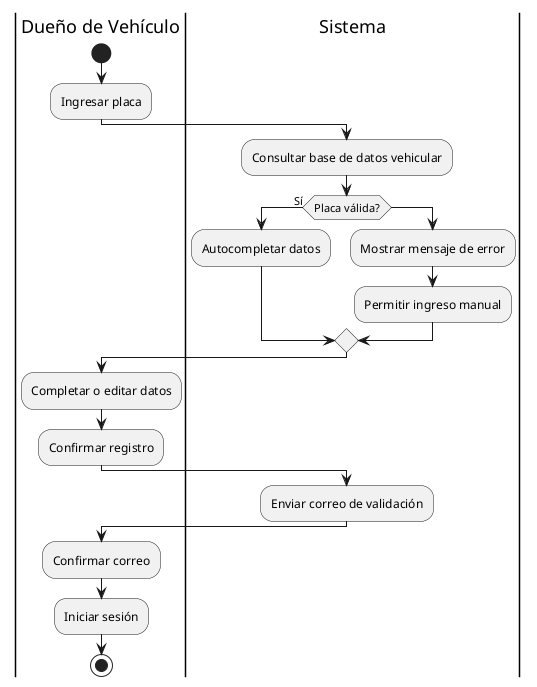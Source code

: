 @startuml Registro Cliente

|Dueño de Vehículo|
start
:Ingresar placa;

|Sistema|
:Consultar base de datos vehicular;
if (Placa válida?) then (Sí)
  :Autocompletar datos;
else
  :Mostrar mensaje de error;
  :Permitir ingreso manual;
endif

|Dueño de Vehículo|
:Completar o editar datos;
:Confirmar registro;

|Sistema|
:Enviar correo de validación;

|Dueño de Vehículo|
:Confirmar correo;
:Iniciar sesión;
stop

@enduml